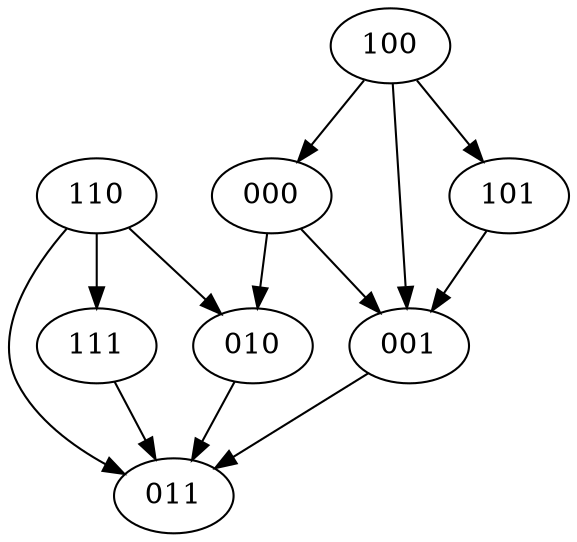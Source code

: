 digraph G{

{node_1 [label="000"];
node_2 [label="001"];
node_3 [label="010"];
node_4 [label="011"];
node_5 [label="100"];
node_6 [label="101"];
node_7 [label="110"];
node_8 [label="111"];
}
node_1->node_3[penwidth=1]
node_1->node_2[penwidth=1]
node_2->node_4[penwidth=1]
node_3->node_4[penwidth=1]
node_5->node_1[penwidth=1]
node_5->node_6[penwidth=1]
node_5->node_2[penwidth=1]
node_6->node_2[penwidth=1]
node_7->node_3[penwidth=1]
node_7->node_8[penwidth=1]
node_7->node_4[penwidth=1]
node_8->node_4[penwidth=1]
}
